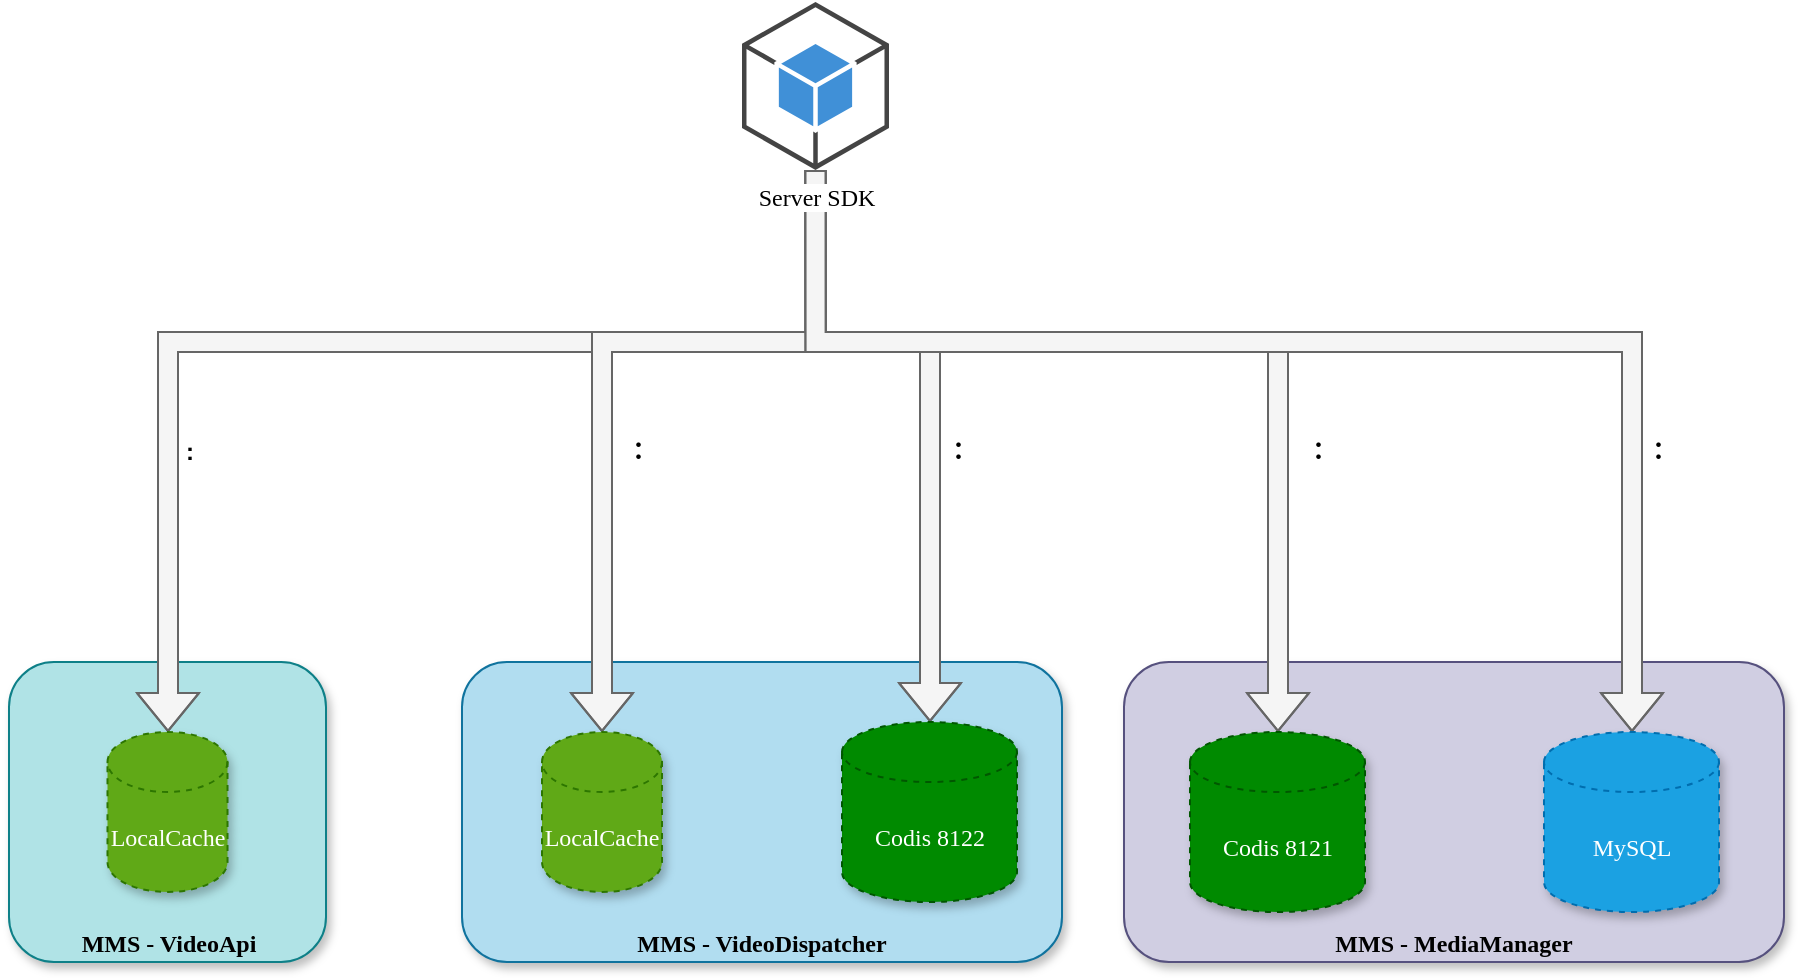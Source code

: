 <mxfile version="20.2.3" type="github">
  <diagram id="AwD2zQUoliNuN3SYE1WY" name="第 1 页">
    <mxGraphModel dx="1234" dy="794" grid="1" gridSize="10" guides="1" tooltips="1" connect="1" arrows="1" fold="1" page="1" pageScale="1" pageWidth="827" pageHeight="1169" math="0" shadow="0">
      <root>
        <mxCell id="0" />
        <mxCell id="1" parent="0" />
        <mxCell id="ADrakRZXXJYxRlloGVSP-1" value="&lt;b&gt;MMS - MediaManager&lt;/b&gt;" style="rounded=1;whiteSpace=wrap;html=1;fontFamily=Times New Roman;fillColor=#d0cee2;strokeColor=#56517e;sketch=0;shadow=1;verticalAlign=bottom;" vertex="1" parent="1">
          <mxGeometry x="1241" y="650" width="330" height="150" as="geometry" />
        </mxCell>
        <mxCell id="ADrakRZXXJYxRlloGVSP-3" value="&lt;b&gt;MMS - VideoDispatcher&lt;/b&gt;" style="rounded=1;whiteSpace=wrap;html=1;fontFamily=Times New Roman;fillColor=#b1ddf0;strokeColor=#10739e;sketch=0;shadow=1;verticalAlign=bottom;" vertex="1" parent="1">
          <mxGeometry x="910" y="650" width="300" height="150" as="geometry" />
        </mxCell>
        <mxCell id="ADrakRZXXJYxRlloGVSP-7" value="&lt;b&gt;MMS - VideoApi&lt;/b&gt;" style="rounded=1;whiteSpace=wrap;html=1;fontFamily=Times New Roman;fillColor=#b0e3e6;strokeColor=#0e8088;sketch=0;shadow=1;verticalAlign=bottom;" vertex="1" parent="1">
          <mxGeometry x="683.5" y="650" width="158.5" height="150" as="geometry" />
        </mxCell>
        <mxCell id="ADrakRZXXJYxRlloGVSP-60" style="edgeStyle=orthogonalEdgeStyle;rounded=0;orthogonalLoop=1;jettySize=auto;html=1;exitX=0.5;exitY=1;exitDx=0;exitDy=0;exitPerimeter=0;shape=flexArrow;fillColor=#f5f5f5;strokeColor=#666666;" edge="1" parent="1" source="ADrakRZXXJYxRlloGVSP-10" target="ADrakRZXXJYxRlloGVSP-21">
          <mxGeometry relative="1" as="geometry">
            <Array as="points">
              <mxPoint x="1087" y="490" />
              <mxPoint x="763" y="490" />
            </Array>
          </mxGeometry>
        </mxCell>
        <mxCell id="ADrakRZXXJYxRlloGVSP-61" style="edgeStyle=orthogonalEdgeStyle;rounded=0;orthogonalLoop=1;jettySize=auto;html=1;exitX=0.5;exitY=1;exitDx=0;exitDy=0;exitPerimeter=0;entryX=0.5;entryY=0;entryDx=0;entryDy=0;entryPerimeter=0;shape=flexArrow;fillColor=#f5f5f5;strokeColor=#666666;" edge="1" parent="1" source="ADrakRZXXJYxRlloGVSP-10" target="ADrakRZXXJYxRlloGVSP-15">
          <mxGeometry relative="1" as="geometry">
            <Array as="points">
              <mxPoint x="1087" y="490" />
              <mxPoint x="980" y="490" />
            </Array>
          </mxGeometry>
        </mxCell>
        <mxCell id="ADrakRZXXJYxRlloGVSP-63" style="edgeStyle=orthogonalEdgeStyle;rounded=0;orthogonalLoop=1;jettySize=auto;html=1;exitX=0.5;exitY=1;exitDx=0;exitDy=0;exitPerimeter=0;shape=flexArrow;fillColor=#f5f5f5;strokeColor=#666666;" edge="1" parent="1" source="ADrakRZXXJYxRlloGVSP-10" target="ADrakRZXXJYxRlloGVSP-28">
          <mxGeometry relative="1" as="geometry">
            <Array as="points">
              <mxPoint x="1087" y="490" />
              <mxPoint x="1144" y="490" />
            </Array>
          </mxGeometry>
        </mxCell>
        <mxCell id="ADrakRZXXJYxRlloGVSP-64" style="edgeStyle=orthogonalEdgeStyle;rounded=0;orthogonalLoop=1;jettySize=auto;html=1;exitX=0.5;exitY=1;exitDx=0;exitDy=0;exitPerimeter=0;shape=flexArrow;fillColor=#f5f5f5;strokeColor=#666666;" edge="1" parent="1" source="ADrakRZXXJYxRlloGVSP-10" target="ADrakRZXXJYxRlloGVSP-20">
          <mxGeometry relative="1" as="geometry">
            <Array as="points">
              <mxPoint x="1087" y="490" />
              <mxPoint x="1318" y="490" />
            </Array>
          </mxGeometry>
        </mxCell>
        <mxCell id="ADrakRZXXJYxRlloGVSP-65" style="edgeStyle=orthogonalEdgeStyle;rounded=0;orthogonalLoop=1;jettySize=auto;html=1;exitX=0.5;exitY=1;exitDx=0;exitDy=0;exitPerimeter=0;shape=flexArrow;fillColor=#f5f5f5;strokeColor=#666666;" edge="1" parent="1" source="ADrakRZXXJYxRlloGVSP-10" target="ADrakRZXXJYxRlloGVSP-19">
          <mxGeometry relative="1" as="geometry">
            <Array as="points">
              <mxPoint x="1087" y="490" />
              <mxPoint x="1495" y="490" />
            </Array>
          </mxGeometry>
        </mxCell>
        <mxCell id="ADrakRZXXJYxRlloGVSP-10" value="Server SDK" style="outlineConnect=0;dashed=0;verticalLabelPosition=bottom;verticalAlign=top;align=center;html=1;shape=mxgraph.aws3.android;fillColor=#4090D7;gradientColor=none;fontFamily=Times New Roman;labelBackgroundColor=default;" vertex="1" parent="1">
          <mxGeometry x="1050" y="320" width="73.5" height="84" as="geometry" />
        </mxCell>
        <mxCell id="ADrakRZXXJYxRlloGVSP-15" value="LocalCache" style="shape=cylinder3;whiteSpace=wrap;html=1;boundedLbl=1;backgroundOutline=1;size=15;labelBackgroundColor=none;labelBorderColor=none;fontFamily=Times New Roman;fillColor=#60a917;strokeColor=#2D7600;sketch=0;shadow=1;dashed=1;fontColor=#ffffff;" vertex="1" parent="1">
          <mxGeometry x="950" y="685" width="60" height="80" as="geometry" />
        </mxCell>
        <mxCell id="ADrakRZXXJYxRlloGVSP-19" value="MySQL" style="shape=cylinder3;whiteSpace=wrap;html=1;boundedLbl=1;backgroundOutline=1;size=15;labelBackgroundColor=none;labelBorderColor=none;fontFamily=Times New Roman;fillColor=#1ba1e2;strokeColor=#006EAF;sketch=0;shadow=1;dashed=1;fontColor=#ffffff;" vertex="1" parent="1">
          <mxGeometry x="1451" y="685" width="87.5" height="90" as="geometry" />
        </mxCell>
        <mxCell id="ADrakRZXXJYxRlloGVSP-20" value="Codis 8121" style="shape=cylinder3;whiteSpace=wrap;html=1;boundedLbl=1;backgroundOutline=1;size=15;labelBackgroundColor=none;labelBorderColor=none;fontFamily=Times New Roman;fillColor=#008a00;strokeColor=#005700;sketch=0;shadow=1;dashed=1;fontColor=#ffffff;" vertex="1" parent="1">
          <mxGeometry x="1274" y="685" width="87.5" height="90" as="geometry" />
        </mxCell>
        <mxCell id="ADrakRZXXJYxRlloGVSP-21" value="LocalCache" style="shape=cylinder3;whiteSpace=wrap;html=1;boundedLbl=1;backgroundOutline=1;size=15;labelBackgroundColor=none;labelBorderColor=none;fontFamily=Times New Roman;fillColor=#60a917;strokeColor=#2D7600;sketch=0;shadow=1;dashed=1;fontColor=#ffffff;" vertex="1" parent="1">
          <mxGeometry x="732.75" y="685" width="60" height="80" as="geometry" />
        </mxCell>
        <mxCell id="ADrakRZXXJYxRlloGVSP-28" value="Codis 8122" style="shape=cylinder3;whiteSpace=wrap;html=1;boundedLbl=1;backgroundOutline=1;size=15;labelBackgroundColor=none;labelBorderColor=none;fontFamily=Times New Roman;fillColor=#008a00;strokeColor=#005700;sketch=0;shadow=1;dashed=1;fontColor=#ffffff;" vertex="1" parent="1">
          <mxGeometry x="1100" y="680" width="87.5" height="90" as="geometry" />
        </mxCell>
        <mxCell id="ADrakRZXXJYxRlloGVSP-82" value=":" style="text;html=1;strokeColor=none;fillColor=none;align=left;verticalAlign=middle;whiteSpace=wrap;rounded=0;fontStyle=1" vertex="1" parent="1">
          <mxGeometry x="770" y="530" width="60" height="30" as="geometry" />
        </mxCell>
        <mxCell id="ADrakRZXXJYxRlloGVSP-83" value="：" style="text;html=1;strokeColor=none;fillColor=none;align=left;verticalAlign=middle;whiteSpace=wrap;rounded=0;fontStyle=1" vertex="1" parent="1">
          <mxGeometry x="990" y="530" width="60" height="30" as="geometry" />
        </mxCell>
        <mxCell id="ADrakRZXXJYxRlloGVSP-84" value="：" style="text;html=1;strokeColor=none;fillColor=none;align=left;verticalAlign=middle;whiteSpace=wrap;rounded=0;fontStyle=1" vertex="1" parent="1">
          <mxGeometry x="1150" y="530" width="60" height="30" as="geometry" />
        </mxCell>
        <mxCell id="ADrakRZXXJYxRlloGVSP-85" value="：" style="text;html=1;strokeColor=none;fillColor=none;align=left;verticalAlign=middle;whiteSpace=wrap;rounded=0;fontStyle=1" vertex="1" parent="1">
          <mxGeometry x="1330" y="530" width="60" height="30" as="geometry" />
        </mxCell>
        <mxCell id="ADrakRZXXJYxRlloGVSP-86" value="：" style="text;html=1;strokeColor=none;fillColor=none;align=left;verticalAlign=middle;whiteSpace=wrap;rounded=0;fontStyle=1" vertex="1" parent="1">
          <mxGeometry x="1500" y="530" width="60" height="30" as="geometry" />
        </mxCell>
      </root>
    </mxGraphModel>
  </diagram>
</mxfile>
